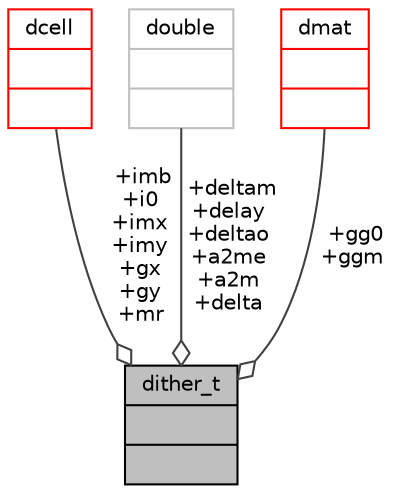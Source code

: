 digraph "dither_t"
{
 // INTERACTIVE_SVG=YES
  bgcolor="transparent";
  edge [fontname="Helvetica",fontsize="10",labelfontname="Helvetica",labelfontsize="10"];
  node [fontname="Helvetica",fontsize="10",shape=record];
  Node255 [label="{dither_t\n||}",height=0.2,width=0.4,color="black", fillcolor="grey75", style="filled", fontcolor="black"];
  Node256 -> Node255 [color="grey25",fontsize="10",style="solid",label=" +imb\n+i0\n+imx\n+imy\n+gx\n+gy\n+mr" ,arrowhead="odiamond",fontname="Helvetica"];
  Node256 [label="{dcell\n||}",height=0.2,width=0.4,color="red",URL="$type_8h.html#structdcell"];
  Node258 -> Node255 [color="grey25",fontsize="10",style="solid",label=" +deltam\n+delay\n+deltao\n+a2me\n+a2m\n+delta" ,arrowhead="odiamond",fontname="Helvetica"];
  Node258 [label="{double\n||}",height=0.2,width=0.4,color="grey75"];
  Node259 -> Node255 [color="grey25",fontsize="10",style="solid",label=" +gg0\n+ggm" ,arrowhead="odiamond",fontname="Helvetica"];
  Node259 [label="{dmat\n||}",height=0.2,width=0.4,color="red",URL="$type_8h.html#structdmat"];
}
